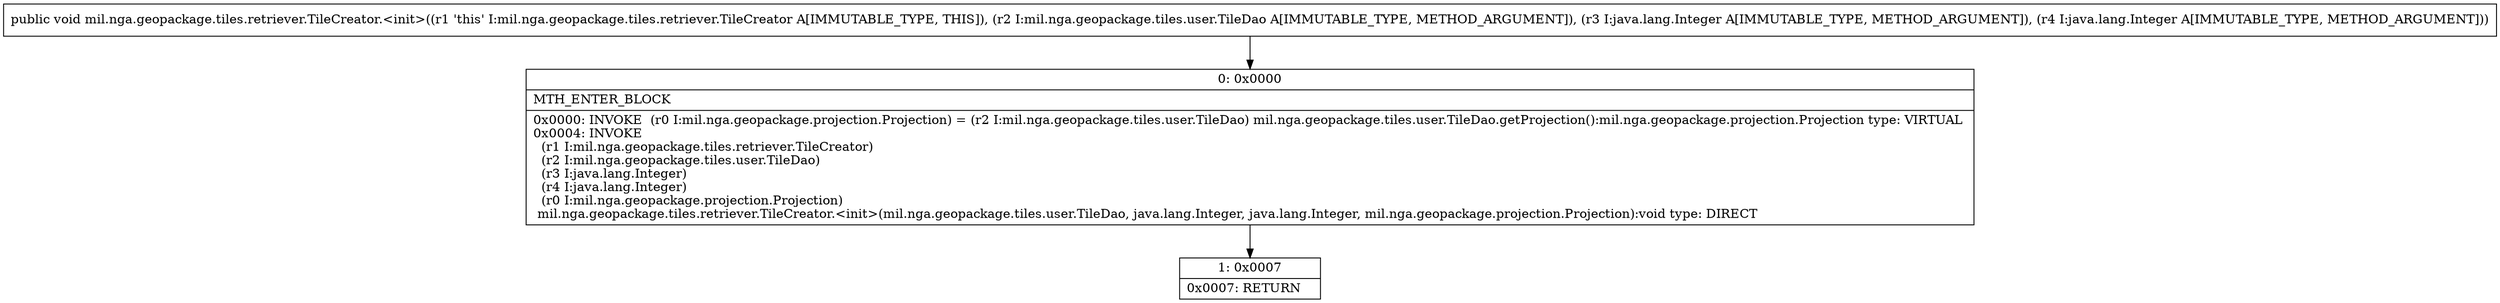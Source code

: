 digraph "CFG formil.nga.geopackage.tiles.retriever.TileCreator.\<init\>(Lmil\/nga\/geopackage\/tiles\/user\/TileDao;Ljava\/lang\/Integer;Ljava\/lang\/Integer;)V" {
Node_0 [shape=record,label="{0\:\ 0x0000|MTH_ENTER_BLOCK\l|0x0000: INVOKE  (r0 I:mil.nga.geopackage.projection.Projection) = (r2 I:mil.nga.geopackage.tiles.user.TileDao) mil.nga.geopackage.tiles.user.TileDao.getProjection():mil.nga.geopackage.projection.Projection type: VIRTUAL \l0x0004: INVOKE  \l  (r1 I:mil.nga.geopackage.tiles.retriever.TileCreator)\l  (r2 I:mil.nga.geopackage.tiles.user.TileDao)\l  (r3 I:java.lang.Integer)\l  (r4 I:java.lang.Integer)\l  (r0 I:mil.nga.geopackage.projection.Projection)\l mil.nga.geopackage.tiles.retriever.TileCreator.\<init\>(mil.nga.geopackage.tiles.user.TileDao, java.lang.Integer, java.lang.Integer, mil.nga.geopackage.projection.Projection):void type: DIRECT \l}"];
Node_1 [shape=record,label="{1\:\ 0x0007|0x0007: RETURN   \l}"];
MethodNode[shape=record,label="{public void mil.nga.geopackage.tiles.retriever.TileCreator.\<init\>((r1 'this' I:mil.nga.geopackage.tiles.retriever.TileCreator A[IMMUTABLE_TYPE, THIS]), (r2 I:mil.nga.geopackage.tiles.user.TileDao A[IMMUTABLE_TYPE, METHOD_ARGUMENT]), (r3 I:java.lang.Integer A[IMMUTABLE_TYPE, METHOD_ARGUMENT]), (r4 I:java.lang.Integer A[IMMUTABLE_TYPE, METHOD_ARGUMENT])) }"];
MethodNode -> Node_0;
Node_0 -> Node_1;
}

